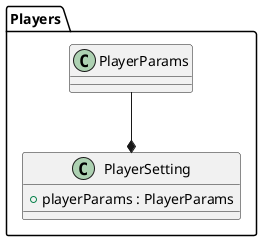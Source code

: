 @startuml
namespace Players{
class PlayerSetting {
    + playerParams : PlayerParams
}
Players.PlayerParams --* PlayerSetting
}
@enduml

